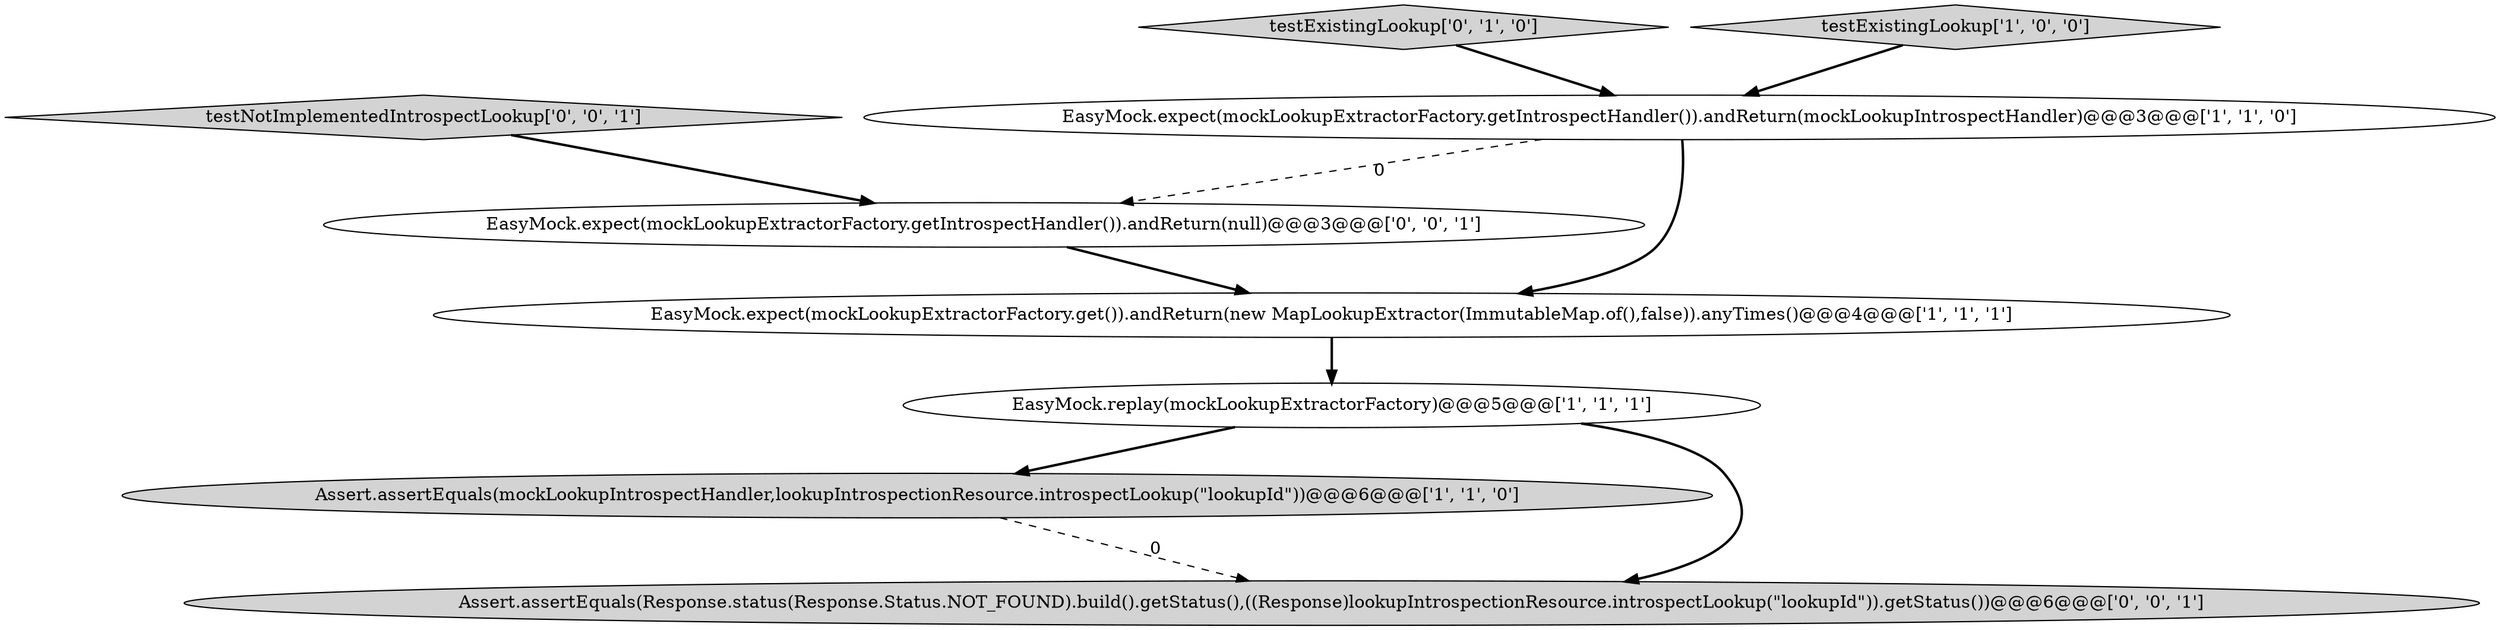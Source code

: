 digraph {
3 [style = filled, label = "EasyMock.replay(mockLookupExtractorFactory)@@@5@@@['1', '1', '1']", fillcolor = white, shape = ellipse image = "AAA0AAABBB1BBB"];
1 [style = filled, label = "EasyMock.expect(mockLookupExtractorFactory.getIntrospectHandler()).andReturn(mockLookupIntrospectHandler)@@@3@@@['1', '1', '0']", fillcolor = white, shape = ellipse image = "AAA0AAABBB1BBB"];
2 [style = filled, label = "EasyMock.expect(mockLookupExtractorFactory.get()).andReturn(new MapLookupExtractor(ImmutableMap.of(),false)).anyTimes()@@@4@@@['1', '1', '1']", fillcolor = white, shape = ellipse image = "AAA0AAABBB1BBB"];
5 [style = filled, label = "testExistingLookup['0', '1', '0']", fillcolor = lightgray, shape = diamond image = "AAA0AAABBB2BBB"];
6 [style = filled, label = "EasyMock.expect(mockLookupExtractorFactory.getIntrospectHandler()).andReturn(null)@@@3@@@['0', '0', '1']", fillcolor = white, shape = ellipse image = "AAA0AAABBB3BBB"];
4 [style = filled, label = "Assert.assertEquals(mockLookupIntrospectHandler,lookupIntrospectionResource.introspectLookup(\"lookupId\"))@@@6@@@['1', '1', '0']", fillcolor = lightgray, shape = ellipse image = "AAA0AAABBB1BBB"];
8 [style = filled, label = "Assert.assertEquals(Response.status(Response.Status.NOT_FOUND).build().getStatus(),((Response)lookupIntrospectionResource.introspectLookup(\"lookupId\")).getStatus())@@@6@@@['0', '0', '1']", fillcolor = lightgray, shape = ellipse image = "AAA0AAABBB3BBB"];
0 [style = filled, label = "testExistingLookup['1', '0', '0']", fillcolor = lightgray, shape = diamond image = "AAA0AAABBB1BBB"];
7 [style = filled, label = "testNotImplementedIntrospectLookup['0', '0', '1']", fillcolor = lightgray, shape = diamond image = "AAA0AAABBB3BBB"];
7->6 [style = bold, label=""];
3->8 [style = bold, label=""];
1->6 [style = dashed, label="0"];
1->2 [style = bold, label=""];
3->4 [style = bold, label=""];
0->1 [style = bold, label=""];
6->2 [style = bold, label=""];
4->8 [style = dashed, label="0"];
2->3 [style = bold, label=""];
5->1 [style = bold, label=""];
}
